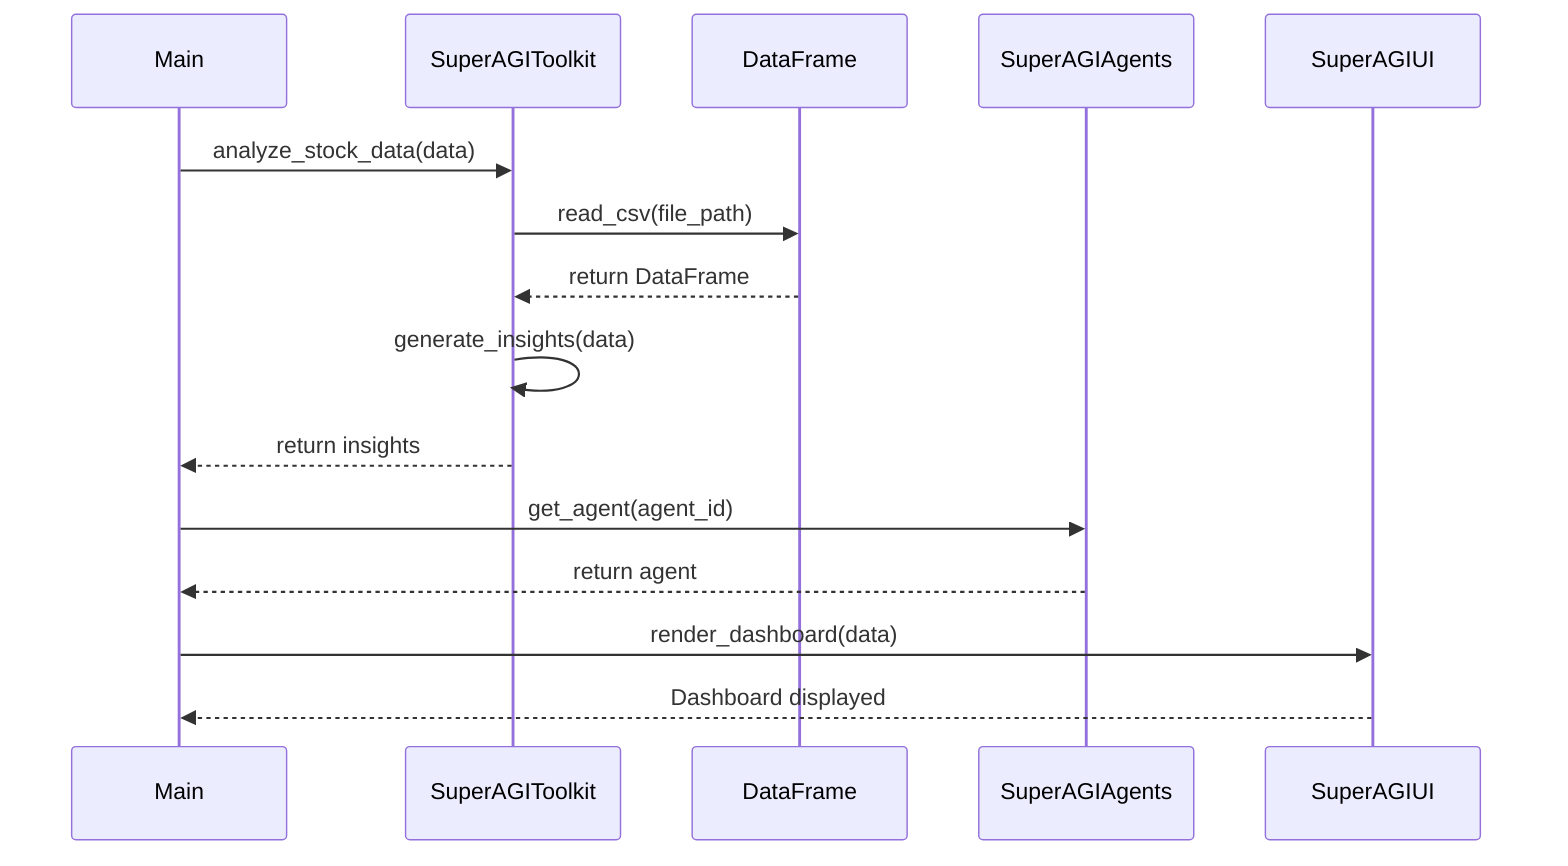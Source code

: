 sequenceDiagram
    participant M as Main
    participant ST as SuperAGIToolkit
    participant DF as DataFrame
    participant AG as SuperAGIAgents
    participant UI as SuperAGIUI
    M->>ST: analyze_stock_data(data)
    ST->>DF: read_csv(file_path)
    DF-->>ST: return DataFrame
    ST->>ST: generate_insights(data)
    ST-->>M: return insights
    M->>AG: get_agent(agent_id)
    AG-->>M: return agent
    M->>UI: render_dashboard(data)
    UI-->>M: Dashboard displayed